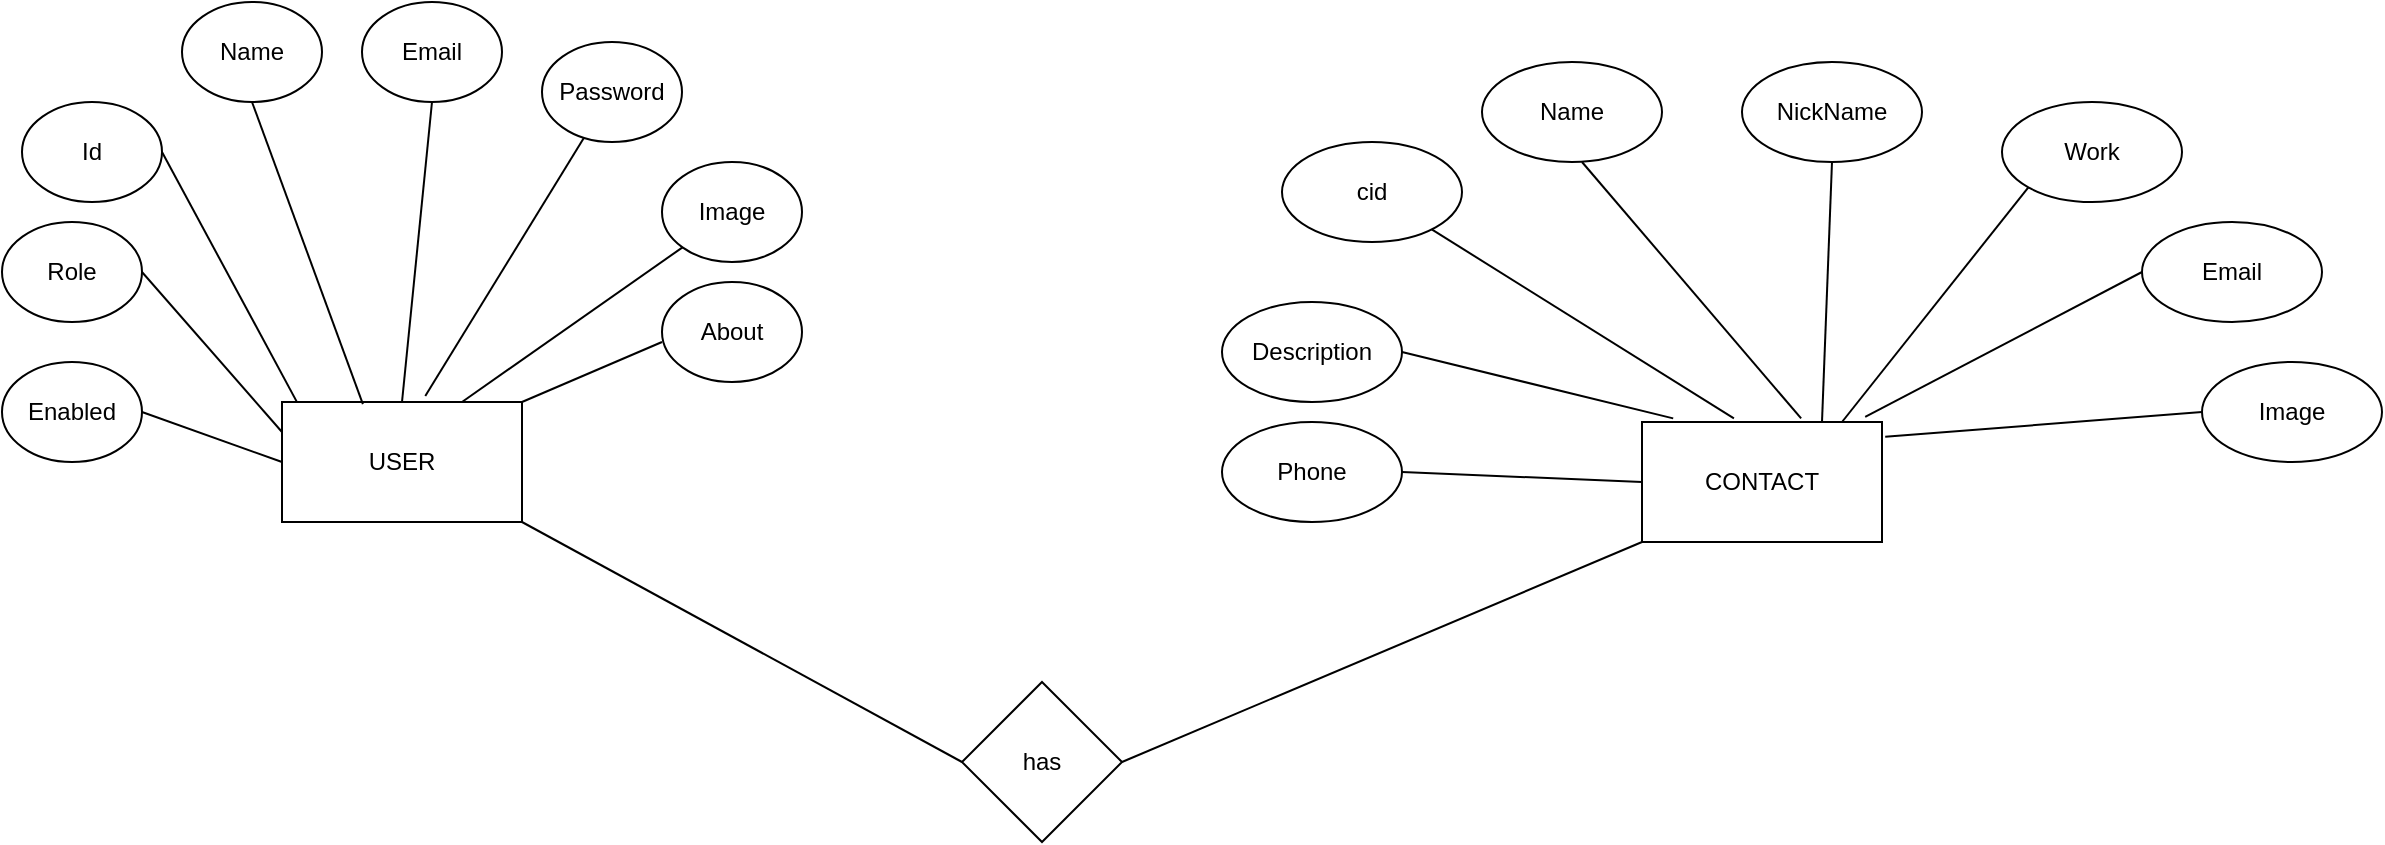 <mxfile version="20.4.0" type="device"><diagram id="NZc2RsS1tnAA9KDPkbl6" name="Page-1"><mxGraphModel dx="1192" dy="489" grid="1" gridSize="10" guides="1" tooltips="1" connect="1" arrows="1" fold="1" page="1" pageScale="1" pageWidth="827" pageHeight="1169" math="0" shadow="0"><root><mxCell id="0"/><mxCell id="1" parent="0"/><mxCell id="sdhcQbvLyvZSsYY8i1dU-1" value="Id" style="ellipse;whiteSpace=wrap;html=1;" parent="1" vertex="1"><mxGeometry x="30" y="140" width="70" height="50" as="geometry"/></mxCell><mxCell id="sdhcQbvLyvZSsYY8i1dU-2" value="Name" style="ellipse;whiteSpace=wrap;html=1;" parent="1" vertex="1"><mxGeometry x="110" y="90" width="70" height="50" as="geometry"/></mxCell><mxCell id="sdhcQbvLyvZSsYY8i1dU-3" value="Email" style="ellipse;whiteSpace=wrap;html=1;" parent="1" vertex="1"><mxGeometry x="200" y="90" width="70" height="50" as="geometry"/></mxCell><mxCell id="sdhcQbvLyvZSsYY8i1dU-4" value="Password" style="ellipse;whiteSpace=wrap;html=1;" parent="1" vertex="1"><mxGeometry x="290" y="110" width="70" height="50" as="geometry"/></mxCell><mxCell id="sdhcQbvLyvZSsYY8i1dU-5" value="Role" style="ellipse;whiteSpace=wrap;html=1;" parent="1" vertex="1"><mxGeometry x="20" y="200" width="70" height="50" as="geometry"/></mxCell><mxCell id="sdhcQbvLyvZSsYY8i1dU-6" value="Image" style="ellipse;whiteSpace=wrap;html=1;" parent="1" vertex="1"><mxGeometry x="350" y="170" width="70" height="50" as="geometry"/></mxCell><mxCell id="sdhcQbvLyvZSsYY8i1dU-7" value="Enabled" style="ellipse;whiteSpace=wrap;html=1;" parent="1" vertex="1"><mxGeometry x="20" y="270" width="70" height="50" as="geometry"/></mxCell><mxCell id="sdhcQbvLyvZSsYY8i1dU-8" value="About" style="ellipse;whiteSpace=wrap;html=1;" parent="1" vertex="1"><mxGeometry x="350" y="230" width="70" height="50" as="geometry"/></mxCell><mxCell id="sdhcQbvLyvZSsYY8i1dU-9" value="USER" style="rounded=0;whiteSpace=wrap;html=1;" parent="1" vertex="1"><mxGeometry x="160" y="290" width="120" height="60" as="geometry"/></mxCell><mxCell id="sdhcQbvLyvZSsYY8i1dU-10" value="CONTACT" style="rounded=0;whiteSpace=wrap;html=1;" parent="1" vertex="1"><mxGeometry x="840" y="300" width="120" height="60" as="geometry"/></mxCell><mxCell id="sdhcQbvLyvZSsYY8i1dU-11" value="Description" style="ellipse;whiteSpace=wrap;html=1;" parent="1" vertex="1"><mxGeometry x="630" y="240" width="90" height="50" as="geometry"/></mxCell><mxCell id="sdhcQbvLyvZSsYY8i1dU-12" value="cid" style="ellipse;whiteSpace=wrap;html=1;" parent="1" vertex="1"><mxGeometry x="660" y="160" width="90" height="50" as="geometry"/></mxCell><mxCell id="sdhcQbvLyvZSsYY8i1dU-13" value="Name" style="ellipse;whiteSpace=wrap;html=1;" parent="1" vertex="1"><mxGeometry x="760" y="120" width="90" height="50" as="geometry"/></mxCell><mxCell id="sdhcQbvLyvZSsYY8i1dU-14" value="NickName" style="ellipse;whiteSpace=wrap;html=1;" parent="1" vertex="1"><mxGeometry x="890" y="120" width="90" height="50" as="geometry"/></mxCell><mxCell id="sdhcQbvLyvZSsYY8i1dU-15" value="Work" style="ellipse;whiteSpace=wrap;html=1;" parent="1" vertex="1"><mxGeometry x="1020" y="140" width="90" height="50" as="geometry"/></mxCell><mxCell id="sdhcQbvLyvZSsYY8i1dU-16" value="Email" style="ellipse;whiteSpace=wrap;html=1;" parent="1" vertex="1"><mxGeometry x="1090" y="200" width="90" height="50" as="geometry"/></mxCell><mxCell id="sdhcQbvLyvZSsYY8i1dU-17" value="Image" style="ellipse;whiteSpace=wrap;html=1;" parent="1" vertex="1"><mxGeometry x="1120" y="270" width="90" height="50" as="geometry"/></mxCell><mxCell id="sdhcQbvLyvZSsYY8i1dU-18" value="Phone" style="ellipse;whiteSpace=wrap;html=1;" parent="1" vertex="1"><mxGeometry x="630" y="300" width="90" height="50" as="geometry"/></mxCell><mxCell id="sdhcQbvLyvZSsYY8i1dU-19" value="" style="endArrow=none;html=1;rounded=0;entryX=0;entryY=0.5;entryDx=0;entryDy=0;exitX=1;exitY=0.5;exitDx=0;exitDy=0;" parent="1" source="sdhcQbvLyvZSsYY8i1dU-18" target="sdhcQbvLyvZSsYY8i1dU-10" edge="1"><mxGeometry width="50" height="50" relative="1" as="geometry"><mxPoint x="760" y="360" as="sourcePoint"/><mxPoint x="810" y="310" as="targetPoint"/></mxGeometry></mxCell><mxCell id="sdhcQbvLyvZSsYY8i1dU-20" value="" style="endArrow=none;html=1;rounded=0;entryX=0.13;entryY=-0.03;entryDx=0;entryDy=0;exitX=1;exitY=0.5;exitDx=0;exitDy=0;entryPerimeter=0;" parent="1" target="sdhcQbvLyvZSsYY8i1dU-10" edge="1"><mxGeometry width="50" height="50" relative="1" as="geometry"><mxPoint x="720" y="265" as="sourcePoint"/><mxPoint x="840" y="270" as="targetPoint"/></mxGeometry></mxCell><mxCell id="sdhcQbvLyvZSsYY8i1dU-21" value="" style="endArrow=none;html=1;rounded=0;entryX=0.383;entryY=-0.03;entryDx=0;entryDy=0;entryPerimeter=0;" parent="1" source="sdhcQbvLyvZSsYY8i1dU-12" target="sdhcQbvLyvZSsYY8i1dU-10" edge="1"><mxGeometry width="50" height="50" relative="1" as="geometry"><mxPoint x="737.2" y="246.8" as="sourcePoint"/><mxPoint x="872.8" y="280.0" as="targetPoint"/></mxGeometry></mxCell><mxCell id="sdhcQbvLyvZSsYY8i1dU-22" value="" style="endArrow=none;html=1;rounded=0;entryX=0.663;entryY=-0.03;entryDx=0;entryDy=0;entryPerimeter=0;" parent="1" target="sdhcQbvLyvZSsYY8i1dU-10" edge="1"><mxGeometry width="50" height="50" relative="1" as="geometry"><mxPoint x="810.002" y="170.002" as="sourcePoint"/><mxPoint x="961.14" y="264.48" as="targetPoint"/></mxGeometry></mxCell><mxCell id="sdhcQbvLyvZSsYY8i1dU-23" value="" style="endArrow=none;html=1;rounded=0;entryX=0.75;entryY=0;entryDx=0;entryDy=0;exitX=0.5;exitY=1;exitDx=0;exitDy=0;" parent="1" source="sdhcQbvLyvZSsYY8i1dU-14" target="sdhcQbvLyvZSsYY8i1dU-10" edge="1"><mxGeometry width="50" height="50" relative="1" as="geometry"><mxPoint x="845.222" y="171.802" as="sourcePoint"/><mxPoint x="954.78" y="300.0" as="targetPoint"/></mxGeometry></mxCell><mxCell id="sdhcQbvLyvZSsYY8i1dU-24" value="" style="endArrow=none;html=1;rounded=0;exitX=0;exitY=1;exitDx=0;exitDy=0;" parent="1" source="sdhcQbvLyvZSsYY8i1dU-15" edge="1"><mxGeometry width="50" height="50" relative="1" as="geometry"><mxPoint x="945" y="180" as="sourcePoint"/><mxPoint x="940" y="300" as="targetPoint"/></mxGeometry></mxCell><mxCell id="sdhcQbvLyvZSsYY8i1dU-25" value="" style="endArrow=none;html=1;rounded=0;exitX=0;exitY=0.5;exitDx=0;exitDy=0;entryX=0.93;entryY=-0.043;entryDx=0;entryDy=0;entryPerimeter=0;" parent="1" source="sdhcQbvLyvZSsYY8i1dU-16" target="sdhcQbvLyvZSsYY8i1dU-10" edge="1"><mxGeometry width="50" height="50" relative="1" as="geometry"><mxPoint x="1043.18" y="192.678" as="sourcePoint"/><mxPoint x="950" y="310" as="targetPoint"/></mxGeometry></mxCell><mxCell id="sdhcQbvLyvZSsYY8i1dU-26" value="" style="endArrow=none;html=1;rounded=0;exitX=0;exitY=0.5;exitDx=0;exitDy=0;entryX=0.93;entryY=-0.043;entryDx=0;entryDy=0;entryPerimeter=0;" parent="1" source="sdhcQbvLyvZSsYY8i1dU-17" edge="1"><mxGeometry width="50" height="50" relative="1" as="geometry"><mxPoint x="1100" y="235" as="sourcePoint"/><mxPoint x="961.6" y="307.42" as="targetPoint"/></mxGeometry></mxCell><mxCell id="sdhcQbvLyvZSsYY8i1dU-27" value="" style="endArrow=none;html=1;rounded=0;exitX=1;exitY=0;exitDx=0;exitDy=0;" parent="1" source="sdhcQbvLyvZSsYY8i1dU-9" edge="1"><mxGeometry width="50" height="50" relative="1" as="geometry"><mxPoint x="310" y="310" as="sourcePoint"/><mxPoint x="350" y="260" as="targetPoint"/></mxGeometry></mxCell><mxCell id="sdhcQbvLyvZSsYY8i1dU-28" value="" style="endArrow=none;html=1;rounded=0;exitX=0.75;exitY=0;exitDx=0;exitDy=0;entryX=0;entryY=1;entryDx=0;entryDy=0;" parent="1" source="sdhcQbvLyvZSsYY8i1dU-9" target="sdhcQbvLyvZSsYY8i1dU-6" edge="1"><mxGeometry width="50" height="50" relative="1" as="geometry"><mxPoint x="290" y="300" as="sourcePoint"/><mxPoint x="360" y="270" as="targetPoint"/></mxGeometry></mxCell><mxCell id="sdhcQbvLyvZSsYY8i1dU-29" value="" style="endArrow=none;html=1;rounded=0;exitX=0.597;exitY=-0.05;exitDx=0;exitDy=0;exitPerimeter=0;" parent="1" source="sdhcQbvLyvZSsYY8i1dU-9" target="sdhcQbvLyvZSsYY8i1dU-4" edge="1"><mxGeometry width="50" height="50" relative="1" as="geometry"><mxPoint x="260" y="300" as="sourcePoint"/><mxPoint x="310" y="170" as="targetPoint"/></mxGeometry></mxCell><mxCell id="sdhcQbvLyvZSsYY8i1dU-30" value="has" style="rhombus;whiteSpace=wrap;html=1;" parent="1" vertex="1"><mxGeometry x="500" y="430" width="80" height="80" as="geometry"/></mxCell><mxCell id="sdhcQbvLyvZSsYY8i1dU-31" value="" style="endArrow=none;html=1;rounded=0;exitX=1;exitY=1;exitDx=0;exitDy=0;entryX=0;entryY=0.5;entryDx=0;entryDy=0;" parent="1" source="sdhcQbvLyvZSsYY8i1dU-9" target="sdhcQbvLyvZSsYY8i1dU-30" edge="1"><mxGeometry width="50" height="50" relative="1" as="geometry"><mxPoint x="380" y="450" as="sourcePoint"/><mxPoint x="430" y="400" as="targetPoint"/></mxGeometry></mxCell><mxCell id="sdhcQbvLyvZSsYY8i1dU-32" value="" style="endArrow=none;html=1;rounded=0;exitX=0;exitY=1;exitDx=0;exitDy=0;entryX=1;entryY=0.5;entryDx=0;entryDy=0;" parent="1" source="sdhcQbvLyvZSsYY8i1dU-10" target="sdhcQbvLyvZSsYY8i1dU-30" edge="1"><mxGeometry width="50" height="50" relative="1" as="geometry"><mxPoint x="290" y="360" as="sourcePoint"/><mxPoint x="510" y="480" as="targetPoint"/></mxGeometry></mxCell><mxCell id="sdhcQbvLyvZSsYY8i1dU-33" value="" style="endArrow=none;html=1;rounded=0;exitX=0.5;exitY=0;exitDx=0;exitDy=0;entryX=0.5;entryY=1;entryDx=0;entryDy=0;" parent="1" source="sdhcQbvLyvZSsYY8i1dU-9" target="sdhcQbvLyvZSsYY8i1dU-3" edge="1"><mxGeometry width="50" height="50" relative="1" as="geometry"><mxPoint x="241.64" y="297" as="sourcePoint"/><mxPoint x="320" y="180" as="targetPoint"/></mxGeometry></mxCell><mxCell id="sdhcQbvLyvZSsYY8i1dU-34" value="" style="endArrow=none;html=1;rounded=0;exitX=0.337;exitY=0.017;exitDx=0;exitDy=0;entryX=0.5;entryY=1;entryDx=0;entryDy=0;exitPerimeter=0;" parent="1" source="sdhcQbvLyvZSsYY8i1dU-9" target="sdhcQbvLyvZSsYY8i1dU-2" edge="1"><mxGeometry width="50" height="50" relative="1" as="geometry"><mxPoint x="230" y="300" as="sourcePoint"/><mxPoint x="245" y="150" as="targetPoint"/></mxGeometry></mxCell><mxCell id="sdhcQbvLyvZSsYY8i1dU-35" value="" style="endArrow=none;html=1;rounded=0;exitX=0.063;exitY=0.003;exitDx=0;exitDy=0;entryX=1;entryY=0.5;entryDx=0;entryDy=0;exitPerimeter=0;" parent="1" source="sdhcQbvLyvZSsYY8i1dU-9" target="sdhcQbvLyvZSsYY8i1dU-1" edge="1"><mxGeometry width="50" height="50" relative="1" as="geometry"><mxPoint x="210.44" y="301.02" as="sourcePoint"/><mxPoint x="155" y="150" as="targetPoint"/></mxGeometry></mxCell><mxCell id="sdhcQbvLyvZSsYY8i1dU-36" value="" style="endArrow=none;html=1;rounded=0;exitX=0;exitY=0.25;exitDx=0;exitDy=0;entryX=1;entryY=0.5;entryDx=0;entryDy=0;" parent="1" source="sdhcQbvLyvZSsYY8i1dU-9" target="sdhcQbvLyvZSsYY8i1dU-5" edge="1"><mxGeometry width="50" height="50" relative="1" as="geometry"><mxPoint x="177.56" y="300.18" as="sourcePoint"/><mxPoint x="110" y="175" as="targetPoint"/></mxGeometry></mxCell><mxCell id="sdhcQbvLyvZSsYY8i1dU-37" value="" style="endArrow=none;html=1;rounded=0;entryX=1;entryY=0.5;entryDx=0;entryDy=0;" parent="1" target="sdhcQbvLyvZSsYY8i1dU-7" edge="1"><mxGeometry width="50" height="50" relative="1" as="geometry"><mxPoint x="160" y="320" as="sourcePoint"/><mxPoint x="100" y="235" as="targetPoint"/></mxGeometry></mxCell></root></mxGraphModel></diagram></mxfile>